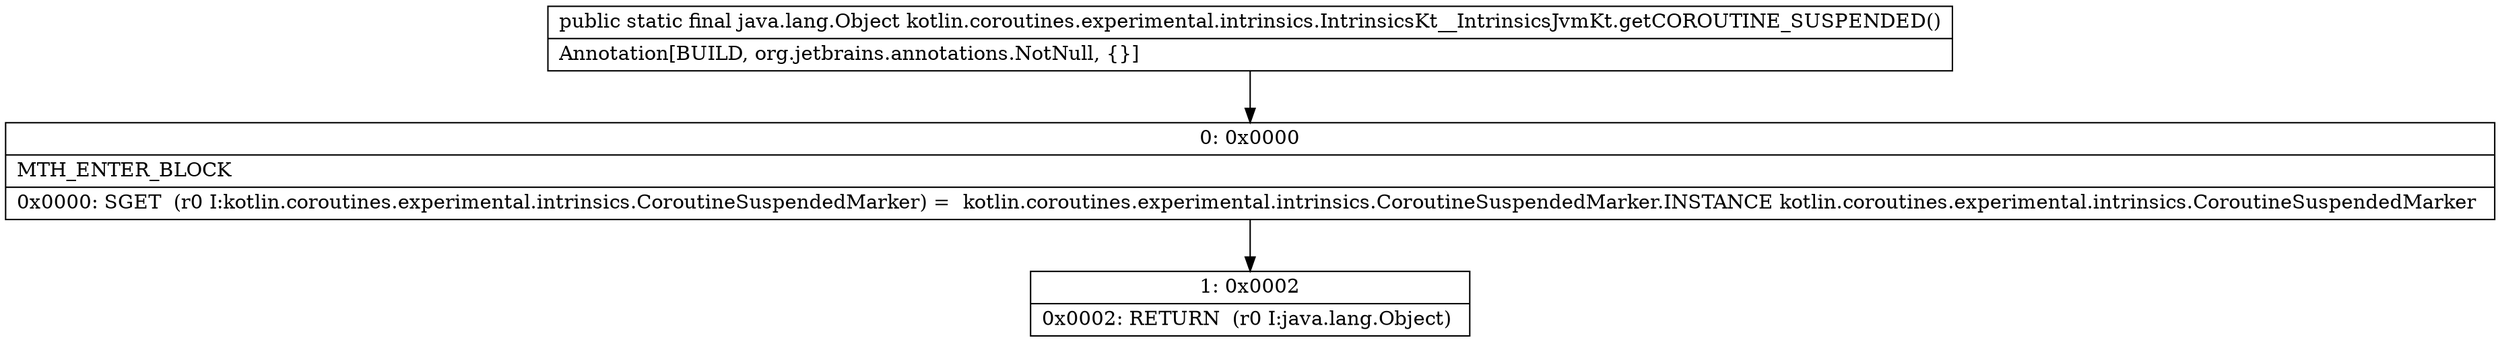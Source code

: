 digraph "CFG forkotlin.coroutines.experimental.intrinsics.IntrinsicsKt__IntrinsicsJvmKt.getCOROUTINE_SUSPENDED()Ljava\/lang\/Object;" {
Node_0 [shape=record,label="{0\:\ 0x0000|MTH_ENTER_BLOCK\l|0x0000: SGET  (r0 I:kotlin.coroutines.experimental.intrinsics.CoroutineSuspendedMarker) =  kotlin.coroutines.experimental.intrinsics.CoroutineSuspendedMarker.INSTANCE kotlin.coroutines.experimental.intrinsics.CoroutineSuspendedMarker \l}"];
Node_1 [shape=record,label="{1\:\ 0x0002|0x0002: RETURN  (r0 I:java.lang.Object) \l}"];
MethodNode[shape=record,label="{public static final java.lang.Object kotlin.coroutines.experimental.intrinsics.IntrinsicsKt__IntrinsicsJvmKt.getCOROUTINE_SUSPENDED()  | Annotation[BUILD, org.jetbrains.annotations.NotNull, \{\}]\l}"];
MethodNode -> Node_0;
Node_0 -> Node_1;
}

